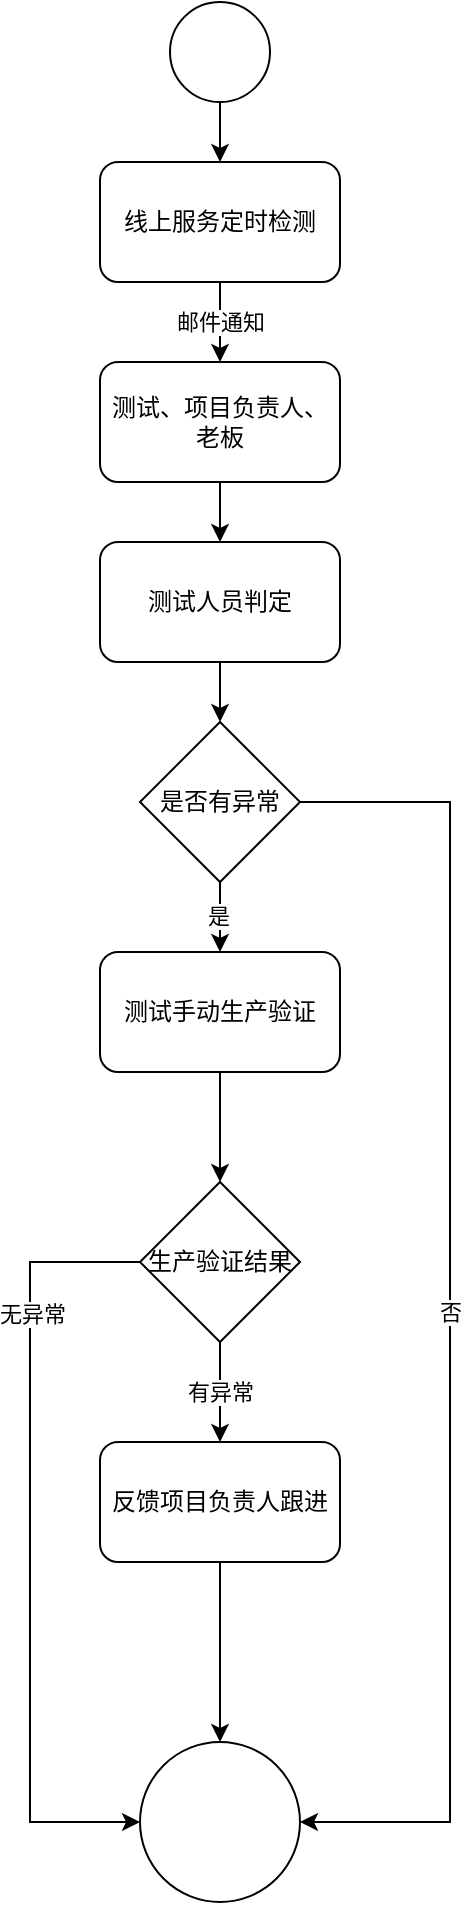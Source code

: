 <mxfile version="16.2.1" type="github">
  <diagram id="rv1kyUY3g4Th_ji0K8dO" name="第 1 页">
    <mxGraphModel dx="1422" dy="762" grid="1" gridSize="10" guides="1" tooltips="1" connect="1" arrows="1" fold="1" page="1" pageScale="1" pageWidth="827" pageHeight="1169" math="0" shadow="0">
      <root>
        <mxCell id="0" />
        <mxCell id="1" parent="0" />
        <mxCell id="2168gwuTDL6JD-4yshws-17" style="edgeStyle=orthogonalEdgeStyle;rounded=0;orthogonalLoop=1;jettySize=auto;html=1;entryX=0.5;entryY=0;entryDx=0;entryDy=0;" edge="1" parent="1" source="2168gwuTDL6JD-4yshws-1" target="2168gwuTDL6JD-4yshws-2">
          <mxGeometry relative="1" as="geometry" />
        </mxCell>
        <mxCell id="2168gwuTDL6JD-4yshws-1" value="" style="ellipse;whiteSpace=wrap;html=1;aspect=fixed;" vertex="1" parent="1">
          <mxGeometry x="430" y="80" width="50" height="50" as="geometry" />
        </mxCell>
        <mxCell id="2168gwuTDL6JD-4yshws-4" value="邮件通知" style="edgeStyle=orthogonalEdgeStyle;rounded=0;orthogonalLoop=1;jettySize=auto;html=1;" edge="1" parent="1" source="2168gwuTDL6JD-4yshws-2" target="2168gwuTDL6JD-4yshws-3">
          <mxGeometry relative="1" as="geometry" />
        </mxCell>
        <mxCell id="2168gwuTDL6JD-4yshws-2" value="线上服务定时检测" style="rounded=1;whiteSpace=wrap;html=1;" vertex="1" parent="1">
          <mxGeometry x="395" y="160" width="120" height="60" as="geometry" />
        </mxCell>
        <mxCell id="2168gwuTDL6JD-4yshws-6" style="edgeStyle=orthogonalEdgeStyle;rounded=0;orthogonalLoop=1;jettySize=auto;html=1;" edge="1" parent="1" source="2168gwuTDL6JD-4yshws-3" target="2168gwuTDL6JD-4yshws-5">
          <mxGeometry relative="1" as="geometry" />
        </mxCell>
        <mxCell id="2168gwuTDL6JD-4yshws-3" value="测试、项目负责人、老板" style="rounded=1;whiteSpace=wrap;html=1;" vertex="1" parent="1">
          <mxGeometry x="395" y="260" width="120" height="60" as="geometry" />
        </mxCell>
        <mxCell id="2168gwuTDL6JD-4yshws-9" style="edgeStyle=orthogonalEdgeStyle;rounded=0;orthogonalLoop=1;jettySize=auto;html=1;" edge="1" parent="1" source="2168gwuTDL6JD-4yshws-5" target="2168gwuTDL6JD-4yshws-8">
          <mxGeometry relative="1" as="geometry" />
        </mxCell>
        <mxCell id="2168gwuTDL6JD-4yshws-5" value="测试人员判定" style="rounded=1;whiteSpace=wrap;html=1;" vertex="1" parent="1">
          <mxGeometry x="395" y="350" width="120" height="60" as="geometry" />
        </mxCell>
        <mxCell id="2168gwuTDL6JD-4yshws-11" value="否" style="edgeStyle=orthogonalEdgeStyle;rounded=0;orthogonalLoop=1;jettySize=auto;html=1;entryX=1;entryY=0.5;entryDx=0;entryDy=0;" edge="1" parent="1" source="2168gwuTDL6JD-4yshws-8" target="2168gwuTDL6JD-4yshws-12">
          <mxGeometry relative="1" as="geometry">
            <mxPoint x="570" y="600" as="targetPoint" />
            <Array as="points">
              <mxPoint x="570" y="480" />
              <mxPoint x="570" y="990" />
            </Array>
          </mxGeometry>
        </mxCell>
        <mxCell id="2168gwuTDL6JD-4yshws-14" value="" style="edgeStyle=orthogonalEdgeStyle;rounded=0;orthogonalLoop=1;jettySize=auto;html=1;entryX=0.5;entryY=0;entryDx=0;entryDy=0;" edge="1" parent="1" source="2168gwuTDL6JD-4yshws-8" target="2168gwuTDL6JD-4yshws-15">
          <mxGeometry relative="1" as="geometry">
            <mxPoint x="455" y="730" as="targetPoint" />
          </mxGeometry>
        </mxCell>
        <mxCell id="2168gwuTDL6JD-4yshws-16" value="是" style="edgeLabel;html=1;align=center;verticalAlign=middle;resizable=0;points=[];" vertex="1" connectable="0" parent="2168gwuTDL6JD-4yshws-14">
          <mxGeometry x="-0.267" y="-1" relative="1" as="geometry">
            <mxPoint as="offset" />
          </mxGeometry>
        </mxCell>
        <mxCell id="2168gwuTDL6JD-4yshws-8" value="是否有异常" style="rhombus;whiteSpace=wrap;html=1;" vertex="1" parent="1">
          <mxGeometry x="415" y="440" width="80" height="80" as="geometry" />
        </mxCell>
        <mxCell id="2168gwuTDL6JD-4yshws-12" value="" style="ellipse;whiteSpace=wrap;html=1;aspect=fixed;" vertex="1" parent="1">
          <mxGeometry x="415" y="950" width="80" height="80" as="geometry" />
        </mxCell>
        <mxCell id="2168gwuTDL6JD-4yshws-19" style="edgeStyle=orthogonalEdgeStyle;rounded=0;orthogonalLoop=1;jettySize=auto;html=1;entryX=0.5;entryY=0;entryDx=0;entryDy=0;" edge="1" parent="1" source="2168gwuTDL6JD-4yshws-15" target="2168gwuTDL6JD-4yshws-18">
          <mxGeometry relative="1" as="geometry" />
        </mxCell>
        <mxCell id="2168gwuTDL6JD-4yshws-15" value="测试手动生产验证" style="rounded=1;whiteSpace=wrap;html=1;" vertex="1" parent="1">
          <mxGeometry x="395" y="555" width="120" height="60" as="geometry" />
        </mxCell>
        <mxCell id="2168gwuTDL6JD-4yshws-20" style="edgeStyle=orthogonalEdgeStyle;rounded=0;orthogonalLoop=1;jettySize=auto;html=1;entryX=0;entryY=0.5;entryDx=0;entryDy=0;" edge="1" parent="1" source="2168gwuTDL6JD-4yshws-18" target="2168gwuTDL6JD-4yshws-12">
          <mxGeometry relative="1" as="geometry">
            <Array as="points">
              <mxPoint x="360" y="710" />
              <mxPoint x="360" y="990" />
            </Array>
          </mxGeometry>
        </mxCell>
        <mxCell id="2168gwuTDL6JD-4yshws-23" value="无异常" style="edgeLabel;html=1;align=center;verticalAlign=middle;resizable=0;points=[];" vertex="1" connectable="0" parent="2168gwuTDL6JD-4yshws-20">
          <mxGeometry x="-0.586" y="1" relative="1" as="geometry">
            <mxPoint as="offset" />
          </mxGeometry>
        </mxCell>
        <mxCell id="2168gwuTDL6JD-4yshws-22" value="有异常" style="edgeStyle=orthogonalEdgeStyle;rounded=0;orthogonalLoop=1;jettySize=auto;html=1;entryX=0.5;entryY=0;entryDx=0;entryDy=0;" edge="1" parent="1" source="2168gwuTDL6JD-4yshws-18" target="2168gwuTDL6JD-4yshws-21">
          <mxGeometry relative="1" as="geometry" />
        </mxCell>
        <mxCell id="2168gwuTDL6JD-4yshws-18" value="生产验证结果" style="rhombus;whiteSpace=wrap;html=1;" vertex="1" parent="1">
          <mxGeometry x="415" y="670" width="80" height="80" as="geometry" />
        </mxCell>
        <mxCell id="2168gwuTDL6JD-4yshws-24" style="edgeStyle=orthogonalEdgeStyle;rounded=0;orthogonalLoop=1;jettySize=auto;html=1;entryX=0.5;entryY=0;entryDx=0;entryDy=0;" edge="1" parent="1" source="2168gwuTDL6JD-4yshws-21" target="2168gwuTDL6JD-4yshws-12">
          <mxGeometry relative="1" as="geometry" />
        </mxCell>
        <mxCell id="2168gwuTDL6JD-4yshws-21" value="反馈项目负责人跟进" style="rounded=1;whiteSpace=wrap;html=1;" vertex="1" parent="1">
          <mxGeometry x="395" y="800" width="120" height="60" as="geometry" />
        </mxCell>
      </root>
    </mxGraphModel>
  </diagram>
</mxfile>
